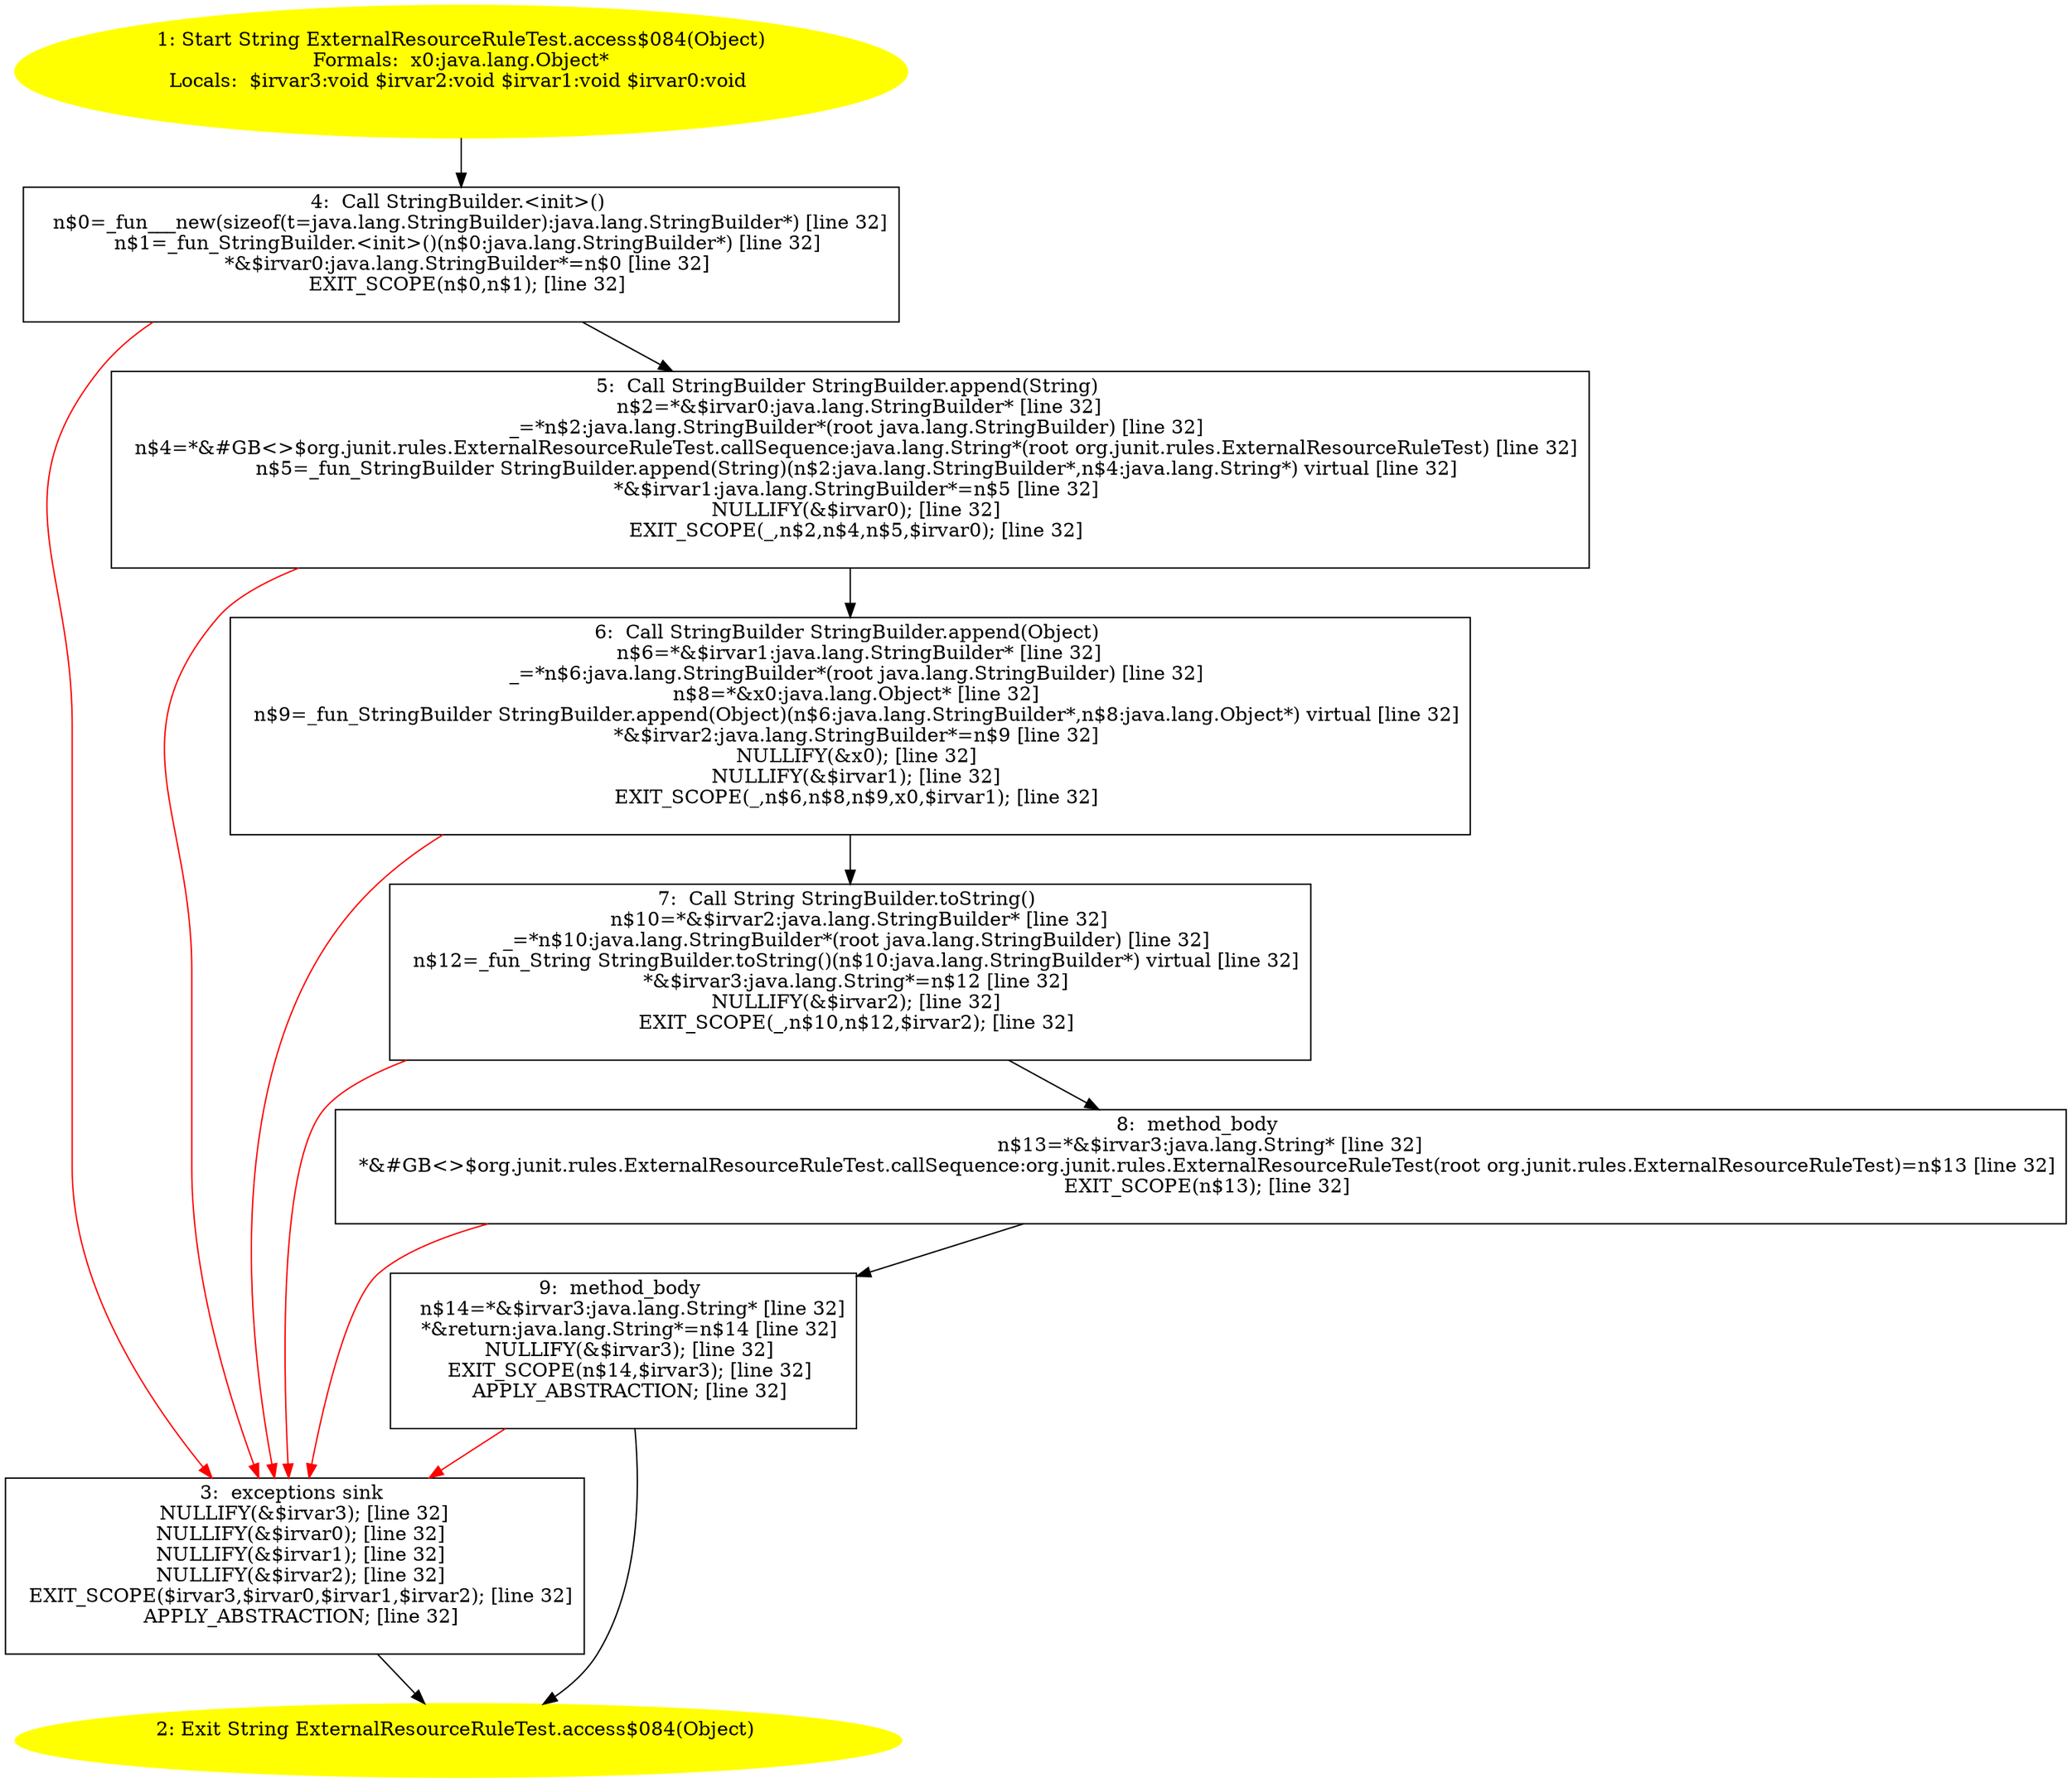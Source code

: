 /* @generated */
digraph cfg {
"org.junit.rules.ExternalResourceRuleTest.access$084(java.lang.Object):java.lang.String.da296a6d167c410601260c0a9350e177_1" [label="1: Start String ExternalResourceRuleTest.access$084(Object)\nFormals:  x0:java.lang.Object*\nLocals:  $irvar3:void $irvar2:void $irvar1:void $irvar0:void \n  " color=yellow style=filled]
	

	 "org.junit.rules.ExternalResourceRuleTest.access$084(java.lang.Object):java.lang.String.da296a6d167c410601260c0a9350e177_1" -> "org.junit.rules.ExternalResourceRuleTest.access$084(java.lang.Object):java.lang.String.da296a6d167c410601260c0a9350e177_4" ;
"org.junit.rules.ExternalResourceRuleTest.access$084(java.lang.Object):java.lang.String.da296a6d167c410601260c0a9350e177_2" [label="2: Exit String ExternalResourceRuleTest.access$084(Object) \n  " color=yellow style=filled]
	

"org.junit.rules.ExternalResourceRuleTest.access$084(java.lang.Object):java.lang.String.da296a6d167c410601260c0a9350e177_3" [label="3:  exceptions sink \n   NULLIFY(&$irvar3); [line 32]\n  NULLIFY(&$irvar0); [line 32]\n  NULLIFY(&$irvar1); [line 32]\n  NULLIFY(&$irvar2); [line 32]\n  EXIT_SCOPE($irvar3,$irvar0,$irvar1,$irvar2); [line 32]\n  APPLY_ABSTRACTION; [line 32]\n " shape="box"]
	

	 "org.junit.rules.ExternalResourceRuleTest.access$084(java.lang.Object):java.lang.String.da296a6d167c410601260c0a9350e177_3" -> "org.junit.rules.ExternalResourceRuleTest.access$084(java.lang.Object):java.lang.String.da296a6d167c410601260c0a9350e177_2" ;
"org.junit.rules.ExternalResourceRuleTest.access$084(java.lang.Object):java.lang.String.da296a6d167c410601260c0a9350e177_4" [label="4:  Call StringBuilder.<init>() \n   n$0=_fun___new(sizeof(t=java.lang.StringBuilder):java.lang.StringBuilder*) [line 32]\n  n$1=_fun_StringBuilder.<init>()(n$0:java.lang.StringBuilder*) [line 32]\n  *&$irvar0:java.lang.StringBuilder*=n$0 [line 32]\n  EXIT_SCOPE(n$0,n$1); [line 32]\n " shape="box"]
	

	 "org.junit.rules.ExternalResourceRuleTest.access$084(java.lang.Object):java.lang.String.da296a6d167c410601260c0a9350e177_4" -> "org.junit.rules.ExternalResourceRuleTest.access$084(java.lang.Object):java.lang.String.da296a6d167c410601260c0a9350e177_5" ;
	 "org.junit.rules.ExternalResourceRuleTest.access$084(java.lang.Object):java.lang.String.da296a6d167c410601260c0a9350e177_4" -> "org.junit.rules.ExternalResourceRuleTest.access$084(java.lang.Object):java.lang.String.da296a6d167c410601260c0a9350e177_3" [color="red" ];
"org.junit.rules.ExternalResourceRuleTest.access$084(java.lang.Object):java.lang.String.da296a6d167c410601260c0a9350e177_5" [label="5:  Call StringBuilder StringBuilder.append(String) \n   n$2=*&$irvar0:java.lang.StringBuilder* [line 32]\n  _=*n$2:java.lang.StringBuilder*(root java.lang.StringBuilder) [line 32]\n  n$4=*&#GB<>$org.junit.rules.ExternalResourceRuleTest.callSequence:java.lang.String*(root org.junit.rules.ExternalResourceRuleTest) [line 32]\n  n$5=_fun_StringBuilder StringBuilder.append(String)(n$2:java.lang.StringBuilder*,n$4:java.lang.String*) virtual [line 32]\n  *&$irvar1:java.lang.StringBuilder*=n$5 [line 32]\n  NULLIFY(&$irvar0); [line 32]\n  EXIT_SCOPE(_,n$2,n$4,n$5,$irvar0); [line 32]\n " shape="box"]
	

	 "org.junit.rules.ExternalResourceRuleTest.access$084(java.lang.Object):java.lang.String.da296a6d167c410601260c0a9350e177_5" -> "org.junit.rules.ExternalResourceRuleTest.access$084(java.lang.Object):java.lang.String.da296a6d167c410601260c0a9350e177_6" ;
	 "org.junit.rules.ExternalResourceRuleTest.access$084(java.lang.Object):java.lang.String.da296a6d167c410601260c0a9350e177_5" -> "org.junit.rules.ExternalResourceRuleTest.access$084(java.lang.Object):java.lang.String.da296a6d167c410601260c0a9350e177_3" [color="red" ];
"org.junit.rules.ExternalResourceRuleTest.access$084(java.lang.Object):java.lang.String.da296a6d167c410601260c0a9350e177_6" [label="6:  Call StringBuilder StringBuilder.append(Object) \n   n$6=*&$irvar1:java.lang.StringBuilder* [line 32]\n  _=*n$6:java.lang.StringBuilder*(root java.lang.StringBuilder) [line 32]\n  n$8=*&x0:java.lang.Object* [line 32]\n  n$9=_fun_StringBuilder StringBuilder.append(Object)(n$6:java.lang.StringBuilder*,n$8:java.lang.Object*) virtual [line 32]\n  *&$irvar2:java.lang.StringBuilder*=n$9 [line 32]\n  NULLIFY(&x0); [line 32]\n  NULLIFY(&$irvar1); [line 32]\n  EXIT_SCOPE(_,n$6,n$8,n$9,x0,$irvar1); [line 32]\n " shape="box"]
	

	 "org.junit.rules.ExternalResourceRuleTest.access$084(java.lang.Object):java.lang.String.da296a6d167c410601260c0a9350e177_6" -> "org.junit.rules.ExternalResourceRuleTest.access$084(java.lang.Object):java.lang.String.da296a6d167c410601260c0a9350e177_7" ;
	 "org.junit.rules.ExternalResourceRuleTest.access$084(java.lang.Object):java.lang.String.da296a6d167c410601260c0a9350e177_6" -> "org.junit.rules.ExternalResourceRuleTest.access$084(java.lang.Object):java.lang.String.da296a6d167c410601260c0a9350e177_3" [color="red" ];
"org.junit.rules.ExternalResourceRuleTest.access$084(java.lang.Object):java.lang.String.da296a6d167c410601260c0a9350e177_7" [label="7:  Call String StringBuilder.toString() \n   n$10=*&$irvar2:java.lang.StringBuilder* [line 32]\n  _=*n$10:java.lang.StringBuilder*(root java.lang.StringBuilder) [line 32]\n  n$12=_fun_String StringBuilder.toString()(n$10:java.lang.StringBuilder*) virtual [line 32]\n  *&$irvar3:java.lang.String*=n$12 [line 32]\n  NULLIFY(&$irvar2); [line 32]\n  EXIT_SCOPE(_,n$10,n$12,$irvar2); [line 32]\n " shape="box"]
	

	 "org.junit.rules.ExternalResourceRuleTest.access$084(java.lang.Object):java.lang.String.da296a6d167c410601260c0a9350e177_7" -> "org.junit.rules.ExternalResourceRuleTest.access$084(java.lang.Object):java.lang.String.da296a6d167c410601260c0a9350e177_8" ;
	 "org.junit.rules.ExternalResourceRuleTest.access$084(java.lang.Object):java.lang.String.da296a6d167c410601260c0a9350e177_7" -> "org.junit.rules.ExternalResourceRuleTest.access$084(java.lang.Object):java.lang.String.da296a6d167c410601260c0a9350e177_3" [color="red" ];
"org.junit.rules.ExternalResourceRuleTest.access$084(java.lang.Object):java.lang.String.da296a6d167c410601260c0a9350e177_8" [label="8:  method_body \n   n$13=*&$irvar3:java.lang.String* [line 32]\n  *&#GB<>$org.junit.rules.ExternalResourceRuleTest.callSequence:org.junit.rules.ExternalResourceRuleTest(root org.junit.rules.ExternalResourceRuleTest)=n$13 [line 32]\n  EXIT_SCOPE(n$13); [line 32]\n " shape="box"]
	

	 "org.junit.rules.ExternalResourceRuleTest.access$084(java.lang.Object):java.lang.String.da296a6d167c410601260c0a9350e177_8" -> "org.junit.rules.ExternalResourceRuleTest.access$084(java.lang.Object):java.lang.String.da296a6d167c410601260c0a9350e177_9" ;
	 "org.junit.rules.ExternalResourceRuleTest.access$084(java.lang.Object):java.lang.String.da296a6d167c410601260c0a9350e177_8" -> "org.junit.rules.ExternalResourceRuleTest.access$084(java.lang.Object):java.lang.String.da296a6d167c410601260c0a9350e177_3" [color="red" ];
"org.junit.rules.ExternalResourceRuleTest.access$084(java.lang.Object):java.lang.String.da296a6d167c410601260c0a9350e177_9" [label="9:  method_body \n   n$14=*&$irvar3:java.lang.String* [line 32]\n  *&return:java.lang.String*=n$14 [line 32]\n  NULLIFY(&$irvar3); [line 32]\n  EXIT_SCOPE(n$14,$irvar3); [line 32]\n  APPLY_ABSTRACTION; [line 32]\n " shape="box"]
	

	 "org.junit.rules.ExternalResourceRuleTest.access$084(java.lang.Object):java.lang.String.da296a6d167c410601260c0a9350e177_9" -> "org.junit.rules.ExternalResourceRuleTest.access$084(java.lang.Object):java.lang.String.da296a6d167c410601260c0a9350e177_2" ;
	 "org.junit.rules.ExternalResourceRuleTest.access$084(java.lang.Object):java.lang.String.da296a6d167c410601260c0a9350e177_9" -> "org.junit.rules.ExternalResourceRuleTest.access$084(java.lang.Object):java.lang.String.da296a6d167c410601260c0a9350e177_3" [color="red" ];
}
